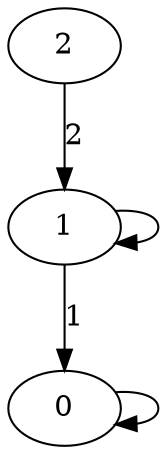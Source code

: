 digraph g { 
graph [];
    0 [  ];
    1 [  ];
    2 [  ];
    1 -> 0 [ label="1" ,comment="3"  ];
    2 -> 1 [ label="2" ,comment="4"  ];
    0 -> 0 [ comment="5"  ];
    1 -> 1 [ comment="6"  ];
}
